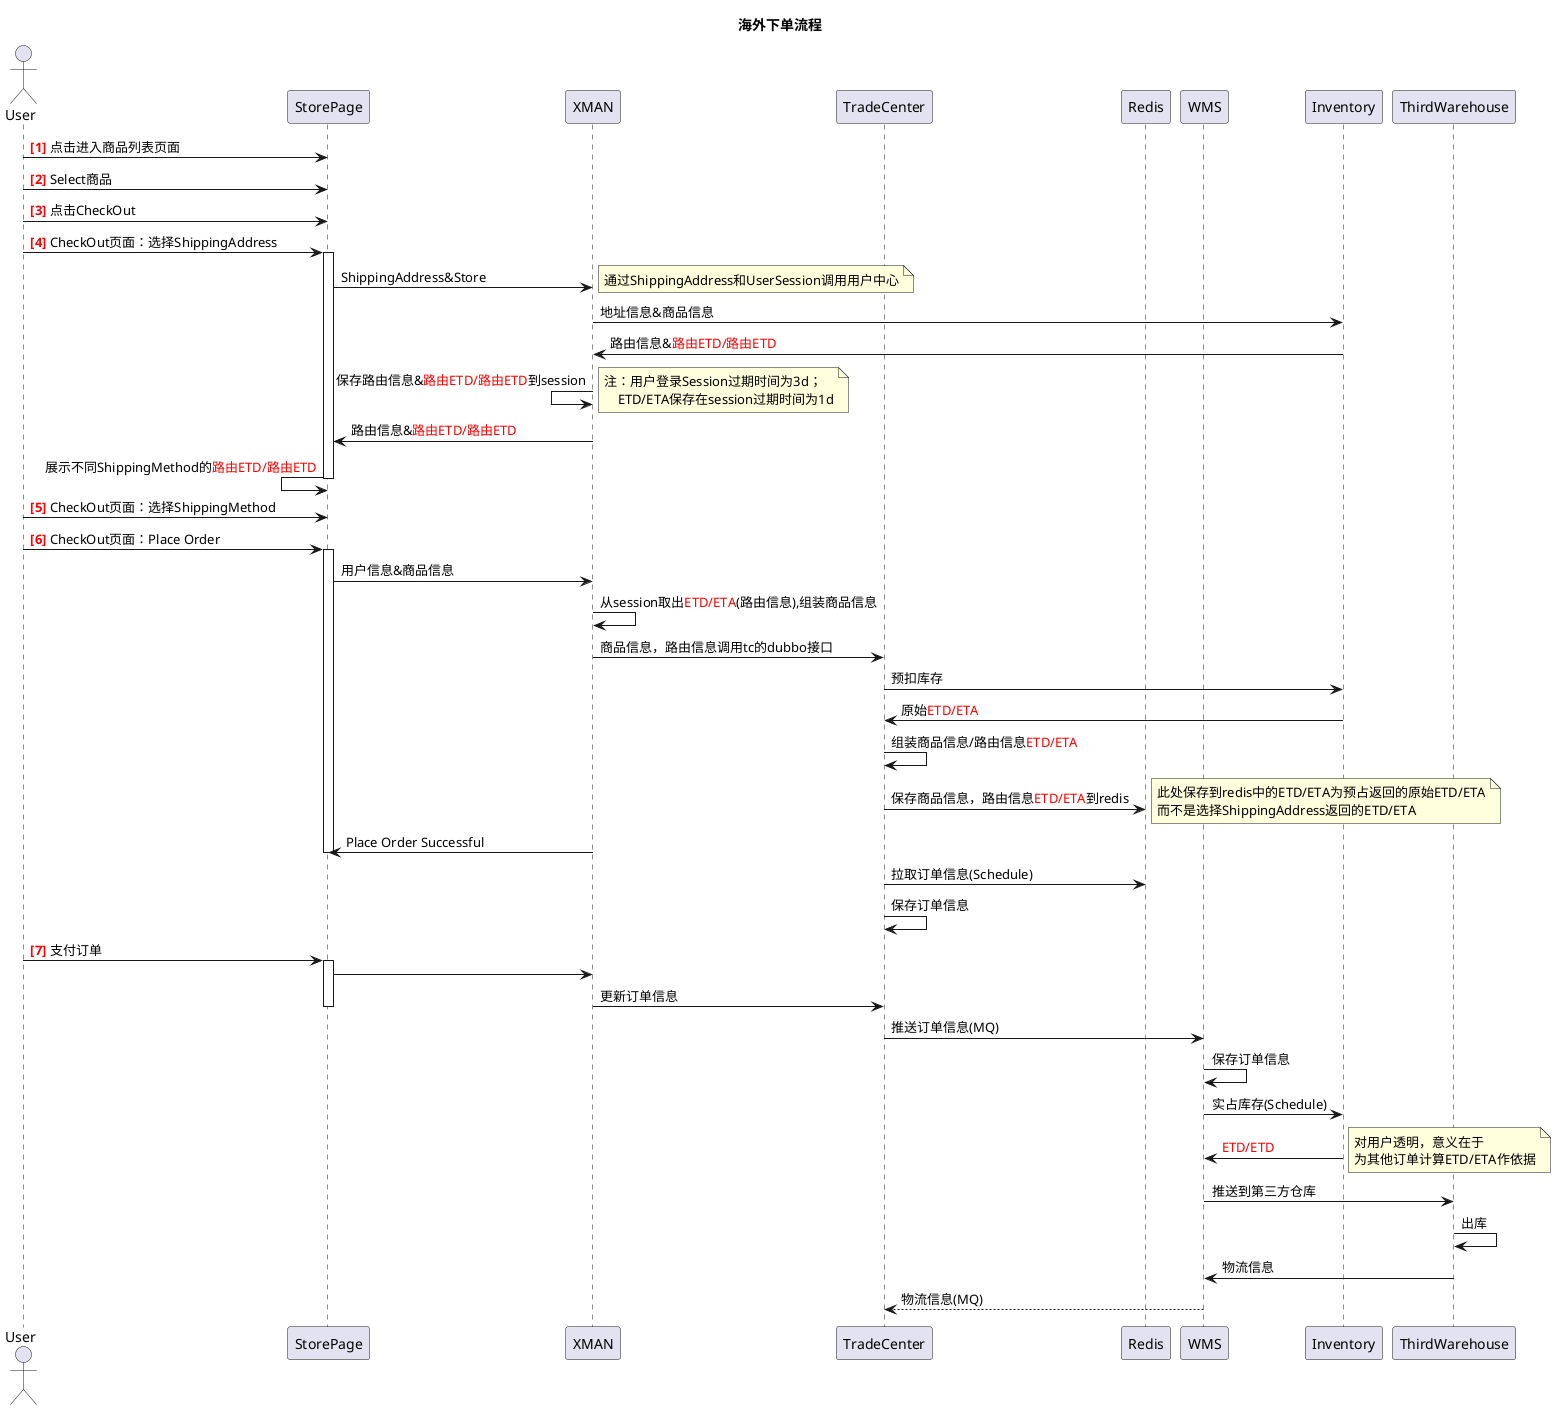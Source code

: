 @startuml
actor User
participant StorePage as pageInfo
participant XMAN as xman
participant TradeCenter as tc
participant Redis as redis
participant WMS as wms
participant Inventory as inv
participant ThirdWarehouse as warehouse
'== 订单列表展示etd/eta ==
'User-> pageInfo:查看
'
'== 订单详情页展示etd/eta ==
'
'== checkout页面展示etd ==
'User        ->      pageInfo    :checkOut订单
'User        ->      pageInfo    :选择地址
'pageInfo    ->      xman        :地址信息&商品信息
'xman        ->      inv         :
'== 下单成功页面展示etd ==
'
'== 商品详情页展示etd	 ==
'
'
'newpage 海外下单流程
title 海外下单流程
User        ->  pageInfo:<font color=red><b>[1] </font>点击进入商品列表页面
User        ->  pageInfo:<font color=red><b>[2] </font>Select商品
User        ->  pageInfo:<font color=red><b>[3] </font>点击CheckOut
User        ->  pageInfo:<font color=red><b>[4] </font>CheckOut页面：选择ShippingAddress
activate pageInfo
pageInfo    ->  xman    :ShippingAddress&Store
note right
通过ShippingAddress和UserSession调用用户中心
end note
xman        ->  inv     :地址信息&商品信息
xman        <-  inv     :路由信息&<font color=red>路由ETD/路由ETD
xman        <-  xman    :保存路由信息&<font color=red>路由ETD/路由ETD</font>到session
note right
注：用户登录Session过期时间为3d；
    ETD/ETA保存在session过期时间为1d
end note
pageInfo    <-  xman    :路由信息&<font color=red>路由ETD/路由ETD
pageInfo    <-  pageInfo:展示不同ShippingMethod的<font color=red>路由ETD/路由ETD
deactivate pageInfo

User        ->  pageInfo:<font color=red><b>[5] </font>CheckOut页面：选择ShippingMethod
User        ->  pageInfo:<font color=red><b>[6] </font>CheckOut页面：Place Order

activate pageInfo
pageInfo    ->  xman    :用户信息&商品信息

xman        ->  xman    :从session取出<font color=red>ETD/ETA</font>(路由信息),组装商品信息
xman        ->  tc      :商品信息，路由信息调用tc的dubbo接口
tc          ->  inv     :预扣库存
inv         ->  tc      :原始<font color=red>ETD/ETA
tc          ->  tc      :组装商品信息/路由信息<font color=red>ETD/ETA
tc          ->  redis   :保存商品信息，路由信息<font color=red>ETD/ETA</font>到redis
note right
此处保存到redis中的ETD/ETA为预占返回的原始ETD/ETA
而不是选择ShippingAddress返回的ETD/ETA
end note
pageInfo    <-  xman    :Place Order Successful

deactivate pageInfo

tc          ->  redis   :拉取订单信息(Schedule)
tc          ->  tc      :保存订单信息
User        ->  pageInfo:<font color=red><b>[7] </font>支付订单
activate pageInfo
pageInfo    ->  xman
xman        ->  tc      :更新订单信息
deactivate pageInfo
tc          ->  wms     :推送订单信息(MQ)

wms        ->  wms      :保存订单信息
wms        ->  inv      :实占库存(Schedule)
wms        <-  inv     :<font color=red>ETD/ETD
note right
对用户透明，意义在于
为其他订单计算ETD/ETA作依据
end note

wms         ->  warehouse     :推送到第三方仓库
warehouse   ->  warehouse     :出库
warehouse   ->  wms     :物流信息
wms         -->  tc      :物流信息(MQ)

@enduml